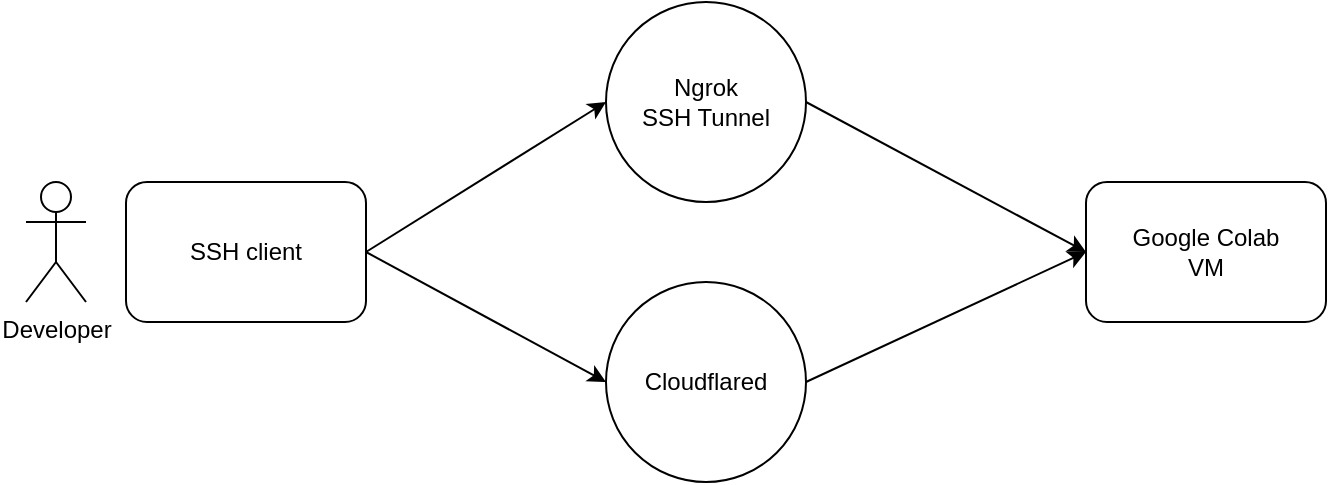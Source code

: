 <mxfile version="15.5.9" type="github" pages="2">
  <diagram id="qte1JerlaVuiDXVWIzDq" name="Page-1">
    <mxGraphModel dx="830" dy="554" grid="1" gridSize="10" guides="1" tooltips="1" connect="1" arrows="1" fold="1" page="1" pageScale="1" pageWidth="850" pageHeight="1100" math="0" shadow="0">
      <root>
        <mxCell id="0" />
        <mxCell id="1" parent="0" />
        <mxCell id="1-IR_b3A-ikV--7QNaMo-2" value="Google Colab&lt;br&gt;VM" style="rounded=1;whiteSpace=wrap;html=1;" parent="1" vertex="1">
          <mxGeometry x="610" y="190" width="120" height="70" as="geometry" />
        </mxCell>
        <mxCell id="1-IR_b3A-ikV--7QNaMo-3" value="Ngrok&lt;br&gt;SSH Tunnel" style="ellipse;whiteSpace=wrap;html=1;aspect=fixed;" parent="1" vertex="1">
          <mxGeometry x="370" y="100" width="100" height="100" as="geometry" />
        </mxCell>
        <mxCell id="1-IR_b3A-ikV--7QNaMo-4" value="Cloudflared" style="ellipse;whiteSpace=wrap;html=1;aspect=fixed;" parent="1" vertex="1">
          <mxGeometry x="370" y="240" width="100" height="100" as="geometry" />
        </mxCell>
        <mxCell id="1-IR_b3A-ikV--7QNaMo-5" value="SSH client" style="rounded=1;whiteSpace=wrap;html=1;" parent="1" vertex="1">
          <mxGeometry x="130" y="190" width="120" height="70" as="geometry" />
        </mxCell>
        <mxCell id="1-IR_b3A-ikV--7QNaMo-6" value="Developer" style="shape=umlActor;verticalLabelPosition=bottom;verticalAlign=top;html=1;outlineConnect=0;" parent="1" vertex="1">
          <mxGeometry x="80" y="190" width="30" height="60" as="geometry" />
        </mxCell>
        <mxCell id="1-IR_b3A-ikV--7QNaMo-7" value="" style="endArrow=classic;html=1;rounded=0;exitX=1;exitY=0.5;exitDx=0;exitDy=0;entryX=0;entryY=0.5;entryDx=0;entryDy=0;" parent="1" source="1-IR_b3A-ikV--7QNaMo-5" target="1-IR_b3A-ikV--7QNaMo-3" edge="1">
          <mxGeometry width="50" height="50" relative="1" as="geometry">
            <mxPoint x="400" y="310" as="sourcePoint" />
            <mxPoint x="450" y="260" as="targetPoint" />
          </mxGeometry>
        </mxCell>
        <mxCell id="1-IR_b3A-ikV--7QNaMo-8" value="" style="endArrow=classic;html=1;rounded=0;exitX=1;exitY=0.5;exitDx=0;exitDy=0;entryX=0;entryY=0.5;entryDx=0;entryDy=0;" parent="1" source="1-IR_b3A-ikV--7QNaMo-5" target="1-IR_b3A-ikV--7QNaMo-4" edge="1">
          <mxGeometry width="50" height="50" relative="1" as="geometry">
            <mxPoint x="260" y="235" as="sourcePoint" />
            <mxPoint x="380" y="160" as="targetPoint" />
          </mxGeometry>
        </mxCell>
        <mxCell id="1-IR_b3A-ikV--7QNaMo-9" value="" style="endArrow=classic;html=1;rounded=0;exitX=1;exitY=0.5;exitDx=0;exitDy=0;entryX=0;entryY=0.5;entryDx=0;entryDy=0;" parent="1" source="1-IR_b3A-ikV--7QNaMo-3" target="1-IR_b3A-ikV--7QNaMo-2" edge="1">
          <mxGeometry width="50" height="50" relative="1" as="geometry">
            <mxPoint x="490" y="170" as="sourcePoint" />
            <mxPoint x="540" y="120" as="targetPoint" />
          </mxGeometry>
        </mxCell>
        <mxCell id="1-IR_b3A-ikV--7QNaMo-10" value="" style="endArrow=classic;html=1;rounded=0;exitX=1;exitY=0.5;exitDx=0;exitDy=0;entryX=0;entryY=0.5;entryDx=0;entryDy=0;" parent="1" source="1-IR_b3A-ikV--7QNaMo-4" target="1-IR_b3A-ikV--7QNaMo-2" edge="1">
          <mxGeometry width="50" height="50" relative="1" as="geometry">
            <mxPoint x="480.0" y="160" as="sourcePoint" />
            <mxPoint x="620" y="235" as="targetPoint" />
          </mxGeometry>
        </mxCell>
      </root>
    </mxGraphModel>
  </diagram>
  <diagram id="dnqgK-FfHyaXNX3I06oT" name="Page-2">
    <mxGraphModel dx="830" dy="554" grid="1" gridSize="10" guides="1" tooltips="1" connect="1" arrows="1" fold="1" page="1" pageScale="1" pageWidth="850" pageHeight="1100" math="0" shadow="0">
      <root>
        <mxCell id="y6Hn_BD8DOVVGisQ2gLs-0" />
        <mxCell id="y6Hn_BD8DOVVGisQ2gLs-1" parent="y6Hn_BD8DOVVGisQ2gLs-0" />
        <mxCell id="y6Hn_BD8DOVVGisQ2gLs-11" value="&lt;h4&gt;Private network&lt;/h4&gt;" style="rounded=1;whiteSpace=wrap;html=1;align=center;verticalAlign=top;spacingTop=-12;" parent="y6Hn_BD8DOVVGisQ2gLs-1" vertex="1">
          <mxGeometry x="420" y="137" width="240" height="176" as="geometry" />
        </mxCell>
        <mxCell id="y6Hn_BD8DOVVGisQ2gLs-2" value="Google Colab&lt;br&gt;VM" style="rounded=1;whiteSpace=wrap;html=1;" parent="y6Hn_BD8DOVVGisQ2gLs-1" vertex="1">
          <mxGeometry x="480" y="190" width="120" height="70" as="geometry" />
        </mxCell>
        <mxCell id="y6Hn_BD8DOVVGisQ2gLs-5" value="SSH client" style="rounded=1;whiteSpace=wrap;html=1;" parent="y6Hn_BD8DOVVGisQ2gLs-1" vertex="1">
          <mxGeometry x="130" y="190" width="120" height="70" as="geometry" />
        </mxCell>
        <mxCell id="y6Hn_BD8DOVVGisQ2gLs-6" value="Developer" style="shape=umlActor;verticalLabelPosition=bottom;verticalAlign=top;html=1;outlineConnect=0;" parent="y6Hn_BD8DOVVGisQ2gLs-1" vertex="1">
          <mxGeometry x="80" y="190" width="30" height="60" as="geometry" />
        </mxCell>
        <mxCell id="y6Hn_BD8DOVVGisQ2gLs-7" value="" style="endArrow=classic;html=1;rounded=0;exitX=1;exitY=0.5;exitDx=0;exitDy=0;entryX=0;entryY=0.5;entryDx=0;entryDy=0;" parent="y6Hn_BD8DOVVGisQ2gLs-1" source="y6Hn_BD8DOVVGisQ2gLs-5" target="y6Hn_BD8DOVVGisQ2gLs-2" edge="1">
          <mxGeometry width="50" height="50" relative="1" as="geometry">
            <mxPoint x="400" y="310" as="sourcePoint" />
            <mxPoint x="370" y="150" as="targetPoint" />
          </mxGeometry>
        </mxCell>
        <mxCell id="Af6rB0Vktqk0wmlN9N5y-0" value="" style="endArrow=none;html=1;rounded=0;startSize=12;fillColor=#f8cecc;strokeColor=#FCA09D;strokeWidth=5;" edge="1" parent="y6Hn_BD8DOVVGisQ2gLs-1">
          <mxGeometry width="50" height="50" relative="1" as="geometry">
            <mxPoint x="370" y="250" as="sourcePoint" />
            <mxPoint x="320" y="200" as="targetPoint" />
          </mxGeometry>
        </mxCell>
        <mxCell id="Af6rB0Vktqk0wmlN9N5y-1" value="" style="endArrow=none;html=1;rounded=0;fillColor=#f8cecc;strokeColor=#FCA09D;strokeWidth=5;" edge="1" parent="y6Hn_BD8DOVVGisQ2gLs-1">
          <mxGeometry width="50" height="50" relative="1" as="geometry">
            <mxPoint x="320" y="250" as="sourcePoint" />
            <mxPoint x="370" y="200" as="targetPoint" />
          </mxGeometry>
        </mxCell>
      </root>
    </mxGraphModel>
  </diagram>
</mxfile>
